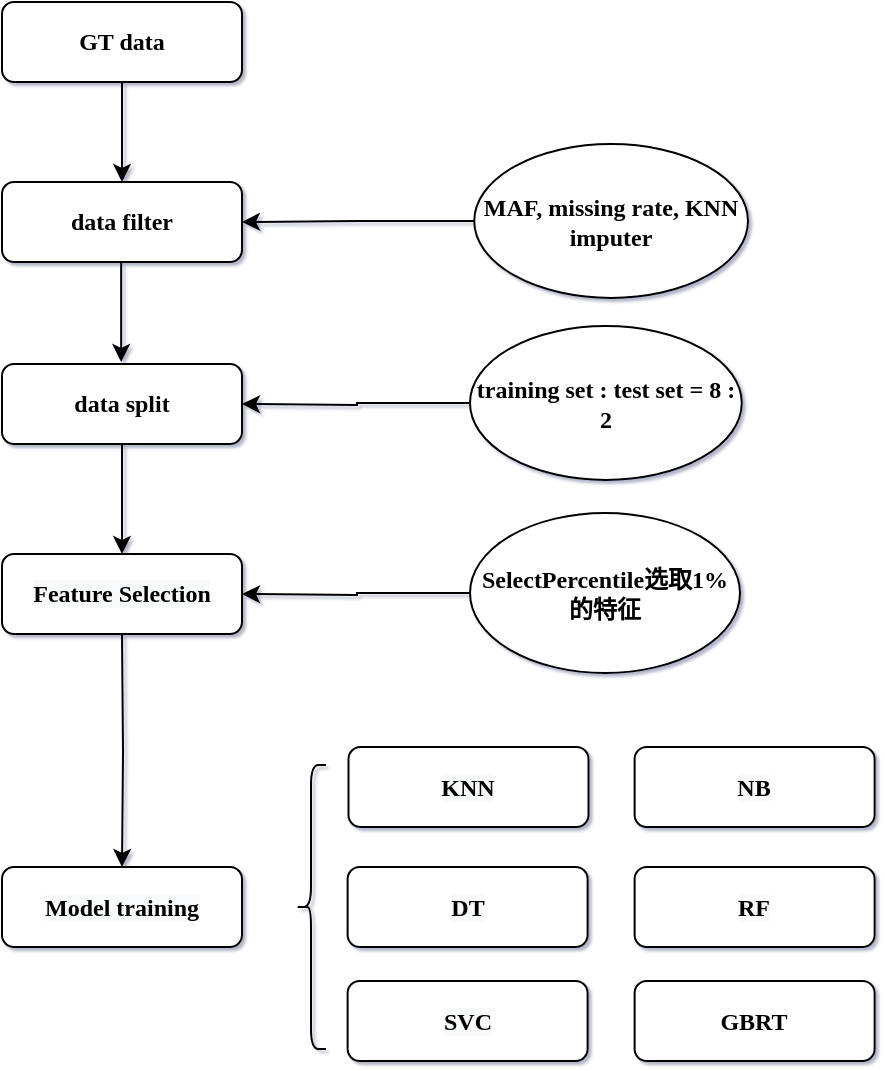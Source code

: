 <mxfile version="20.4.0" type="github">
  <diagram id="C5RBs43oDa-KdzZeNtuy" name="Page-1">
    <mxGraphModel dx="1385" dy="667" grid="0" gridSize="10" guides="1" tooltips="1" connect="1" arrows="1" fold="1" page="1" pageScale="1" pageWidth="827" pageHeight="1169" math="0" shadow="1">
      <root>
        <mxCell id="WIyWlLk6GJQsqaUBKTNV-0" />
        <mxCell id="WIyWlLk6GJQsqaUBKTNV-1" parent="WIyWlLk6GJQsqaUBKTNV-0" />
        <mxCell id="6ISwpYmpRPyFx55nGUDn-3" value="" style="edgeStyle=orthogonalEdgeStyle;rounded=0;orthogonalLoop=1;jettySize=auto;html=1;fontSize=10;fontStyle=1;fontFamily=Times New Roman;" edge="1" parent="WIyWlLk6GJQsqaUBKTNV-1" source="WIyWlLk6GJQsqaUBKTNV-3">
          <mxGeometry relative="1" as="geometry">
            <mxPoint x="218" y="125" as="targetPoint" />
          </mxGeometry>
        </mxCell>
        <mxCell id="WIyWlLk6GJQsqaUBKTNV-3" value="GT data" style="rounded=1;whiteSpace=wrap;html=1;fontSize=12;glass=0;strokeWidth=1;shadow=0;fontStyle=1;fontFamily=Times New Roman;" parent="WIyWlLk6GJQsqaUBKTNV-1" vertex="1">
          <mxGeometry x="158" y="35" width="120" height="40" as="geometry" />
        </mxCell>
        <mxCell id="6ISwpYmpRPyFx55nGUDn-2" value="" style="edgeStyle=orthogonalEdgeStyle;rounded=0;orthogonalLoop=1;jettySize=auto;html=1;fontSize=10;exitX=0.5;exitY=1;exitDx=0;exitDy=0;entryX=0.5;entryY=0;entryDx=0;entryDy=0;fontStyle=1;fontFamily=Times New Roman;" edge="1" parent="WIyWlLk6GJQsqaUBKTNV-1" source="6ISwpYmpRPyFx55nGUDn-10" target="6ISwpYmpRPyFx55nGUDn-5">
          <mxGeometry relative="1" as="geometry">
            <mxPoint x="248" y="302" as="sourcePoint" />
            <mxPoint x="218" y="346" as="targetPoint" />
          </mxGeometry>
        </mxCell>
        <mxCell id="6ISwpYmpRPyFx55nGUDn-0" value="" style="edgeStyle=orthogonalEdgeStyle;rounded=0;orthogonalLoop=1;jettySize=auto;html=1;fontSize=10;exitX=0;exitY=0.5;exitDx=0;exitDy=0;exitPerimeter=0;fontStyle=1;fontFamily=Times New Roman;" edge="1" parent="WIyWlLk6GJQsqaUBKTNV-1" source="6ISwpYmpRPyFx55nGUDn-14">
          <mxGeometry relative="1" as="geometry">
            <mxPoint x="356" y="331" as="sourcePoint" />
            <mxPoint x="278" y="331" as="targetPoint" />
          </mxGeometry>
        </mxCell>
        <mxCell id="6ISwpYmpRPyFx55nGUDn-1" value="" style="edgeStyle=orthogonalEdgeStyle;rounded=0;orthogonalLoop=1;jettySize=auto;html=1;fontSize=10;entryX=0.5;entryY=0;entryDx=0;entryDy=0;fontStyle=1;fontFamily=Times New Roman;" edge="1" parent="WIyWlLk6GJQsqaUBKTNV-1" target="6ISwpYmpRPyFx55nGUDn-18">
          <mxGeometry relative="1" as="geometry">
            <mxPoint x="218" y="351" as="sourcePoint" />
            <mxPoint x="218" y="411" as="targetPoint" />
          </mxGeometry>
        </mxCell>
        <mxCell id="6ISwpYmpRPyFx55nGUDn-5" value="&lt;span style=&quot;color: rgb(0, 0, 0); font-size: 12px; font-style: normal; font-variant-ligatures: normal; font-variant-caps: normal; letter-spacing: normal; orphans: 2; text-align: center; text-indent: 0px; text-transform: none; widows: 2; word-spacing: 0px; -webkit-text-stroke-width: 0px; background-color: rgb(248, 249, 250); text-decoration-thickness: initial; text-decoration-style: initial; text-decoration-color: initial; float: none; display: inline !important;&quot;&gt;Feature Selection&lt;/span&gt;" style="rounded=1;whiteSpace=wrap;html=1;fontSize=10;fontStyle=1;fontFamily=Times New Roman;" vertex="1" parent="WIyWlLk6GJQsqaUBKTNV-1">
          <mxGeometry x="158" y="311" width="120" height="40" as="geometry" />
        </mxCell>
        <mxCell id="6ISwpYmpRPyFx55nGUDn-6" value="data filter" style="rounded=1;whiteSpace=wrap;html=1;fontSize=12;glass=0;strokeWidth=1;shadow=0;fontStyle=1;fontFamily=Times New Roman;" vertex="1" parent="WIyWlLk6GJQsqaUBKTNV-1">
          <mxGeometry x="158" y="125" width="120" height="40" as="geometry" />
        </mxCell>
        <mxCell id="6ISwpYmpRPyFx55nGUDn-9" value="" style="edgeStyle=orthogonalEdgeStyle;rounded=0;orthogonalLoop=1;jettySize=auto;html=1;fontSize=10;fontStyle=1;fontFamily=Times New Roman;" edge="1" parent="WIyWlLk6GJQsqaUBKTNV-1" source="6ISwpYmpRPyFx55nGUDn-7" target="6ISwpYmpRPyFx55nGUDn-6">
          <mxGeometry relative="1" as="geometry" />
        </mxCell>
        <mxCell id="6ISwpYmpRPyFx55nGUDn-7" value="MAF, missing rate, KNN imputer" style="ellipse;whiteSpace=wrap;html=1;rounded=1;glass=0;strokeWidth=1;shadow=0;fontStyle=1;fontFamily=Times New Roman;" vertex="1" parent="WIyWlLk6GJQsqaUBKTNV-1">
          <mxGeometry x="394.12" y="106" width="136.88" height="77" as="geometry" />
        </mxCell>
        <mxCell id="6ISwpYmpRPyFx55nGUDn-10" value="data split" style="rounded=1;whiteSpace=wrap;html=1;fontSize=12;glass=0;strokeWidth=1;shadow=0;fontStyle=1;fontFamily=Times New Roman;" vertex="1" parent="WIyWlLk6GJQsqaUBKTNV-1">
          <mxGeometry x="158" y="216" width="120" height="40" as="geometry" />
        </mxCell>
        <mxCell id="6ISwpYmpRPyFx55nGUDn-11" value="" style="edgeStyle=orthogonalEdgeStyle;rounded=0;orthogonalLoop=1;jettySize=auto;html=1;fontSize=10;fontStyle=1;fontFamily=Times New Roman;" edge="1" parent="WIyWlLk6GJQsqaUBKTNV-1">
          <mxGeometry relative="1" as="geometry">
            <mxPoint x="217.58" y="165" as="sourcePoint" />
            <mxPoint x="217.58" y="215" as="targetPoint" />
          </mxGeometry>
        </mxCell>
        <mxCell id="6ISwpYmpRPyFx55nGUDn-12" value="" style="edgeStyle=orthogonalEdgeStyle;rounded=0;orthogonalLoop=1;jettySize=auto;html=1;fontSize=10;fontStyle=1;fontFamily=Times New Roman;" edge="1" source="6ISwpYmpRPyFx55nGUDn-13" parent="WIyWlLk6GJQsqaUBKTNV-1">
          <mxGeometry relative="1" as="geometry">
            <mxPoint x="278" y="236.0" as="targetPoint" />
          </mxGeometry>
        </mxCell>
        <mxCell id="6ISwpYmpRPyFx55nGUDn-13" value="&lt;p&gt;&lt;span style=&quot;&quot;&gt;&lt;font style=&quot;font-size: 12px;&quot;&gt;training set : test set = 8 : 2&lt;/font&gt;&lt;/span&gt;&lt;/p&gt;" style="ellipse;whiteSpace=wrap;html=1;rounded=1;glass=0;strokeWidth=1;shadow=0;fontStyle=1;fontFamily=Times New Roman;" vertex="1" parent="WIyWlLk6GJQsqaUBKTNV-1">
          <mxGeometry x="392" y="197" width="135.88" height="77" as="geometry" />
        </mxCell>
        <mxCell id="6ISwpYmpRPyFx55nGUDn-14" value="&lt;font style=&quot;font-size: 12px;&quot;&gt;&lt;span style=&quot;&quot;&gt;SelectPercentile&lt;/span&gt;&lt;span style=&quot;&quot;&gt;选取&lt;/span&gt;&lt;span style=&quot;&quot;&gt;1%&lt;/span&gt;&lt;span style=&quot;&quot;&gt;的特征&lt;/span&gt;&lt;/font&gt;" style="ellipse;whiteSpace=wrap;html=1;fontSize=12;fontStyle=1;fontFamily=Times New Roman;" vertex="1" parent="WIyWlLk6GJQsqaUBKTNV-1">
          <mxGeometry x="392" y="290.5" width="135" height="80" as="geometry" />
        </mxCell>
        <mxCell id="6ISwpYmpRPyFx55nGUDn-18" value="&lt;span style=&quot;color: rgb(0, 0, 0); font-size: 12px; font-style: normal; font-variant-ligatures: normal; font-variant-caps: normal; letter-spacing: normal; orphans: 2; text-align: center; text-indent: 0px; text-transform: none; widows: 2; word-spacing: 0px; -webkit-text-stroke-width: 0px; background-color: rgb(248, 249, 250); text-decoration-thickness: initial; text-decoration-style: initial; text-decoration-color: initial; float: none; display: inline !important;&quot;&gt;Model training&lt;/span&gt;" style="rounded=1;whiteSpace=wrap;html=1;fontSize=10;fontStyle=1;fontFamily=Times New Roman;" vertex="1" parent="WIyWlLk6GJQsqaUBKTNV-1">
          <mxGeometry x="158" y="467.5" width="120" height="40" as="geometry" />
        </mxCell>
        <mxCell id="6ISwpYmpRPyFx55nGUDn-20" value="&lt;span style=&quot;font-size: 12px;&quot;&gt;GBRT&lt;/span&gt;" style="rounded=1;whiteSpace=wrap;html=1;fontSize=10;fontStyle=1;fontFamily=Times New Roman;" vertex="1" parent="WIyWlLk6GJQsqaUBKTNV-1">
          <mxGeometry x="474.31" y="524.5" width="120" height="40" as="geometry" />
        </mxCell>
        <mxCell id="6ISwpYmpRPyFx55nGUDn-21" value="&lt;span style=&quot;color: rgb(0, 0, 0); font-size: 12px; font-style: normal; font-variant-ligatures: normal; font-variant-caps: normal; letter-spacing: normal; orphans: 2; text-align: center; text-indent: 0px; text-transform: none; widows: 2; word-spacing: 0px; -webkit-text-stroke-width: 0px; background-color: rgb(248, 249, 250); text-decoration-thickness: initial; text-decoration-style: initial; text-decoration-color: initial; float: none; display: inline !important;&quot;&gt;RF&lt;/span&gt;" style="rounded=1;whiteSpace=wrap;html=1;fontSize=10;fontStyle=1;fontFamily=Times New Roman;" vertex="1" parent="WIyWlLk6GJQsqaUBKTNV-1">
          <mxGeometry x="474.31" y="467.5" width="120" height="40" as="geometry" />
        </mxCell>
        <mxCell id="6ISwpYmpRPyFx55nGUDn-22" value="&lt;span style=&quot;color: rgb(0, 0, 0); font-size: 12px; font-style: normal; font-variant-ligatures: normal; font-variant-caps: normal; letter-spacing: normal; orphans: 2; text-align: center; text-indent: 0px; text-transform: none; widows: 2; word-spacing: 0px; -webkit-text-stroke-width: 0px; background-color: rgb(248, 249, 250); text-decoration-thickness: initial; text-decoration-style: initial; text-decoration-color: initial; float: none; display: inline !important;&quot;&gt;KNN&lt;/span&gt;" style="rounded=1;whiteSpace=wrap;html=1;fontSize=10;fontStyle=1;fontFamily=Times New Roman;" vertex="1" parent="WIyWlLk6GJQsqaUBKTNV-1">
          <mxGeometry x="331.25" y="407.5" width="120" height="40" as="geometry" />
        </mxCell>
        <mxCell id="6ISwpYmpRPyFx55nGUDn-23" value="&lt;span style=&quot;color: rgb(0, 0, 0); font-size: 12px; font-style: normal; font-variant-ligatures: normal; font-variant-caps: normal; letter-spacing: normal; orphans: 2; text-align: center; text-indent: 0px; text-transform: none; widows: 2; word-spacing: 0px; -webkit-text-stroke-width: 0px; background-color: rgb(248, 249, 250); text-decoration-thickness: initial; text-decoration-style: initial; text-decoration-color: initial; float: none; display: inline !important;&quot;&gt;NB&lt;/span&gt;" style="rounded=1;whiteSpace=wrap;html=1;fontSize=10;fontStyle=1;fontFamily=Times New Roman;" vertex="1" parent="WIyWlLk6GJQsqaUBKTNV-1">
          <mxGeometry x="474.31" y="407.5" width="120" height="40" as="geometry" />
        </mxCell>
        <mxCell id="6ISwpYmpRPyFx55nGUDn-24" value="&lt;span style=&quot;color: rgb(0, 0, 0); font-size: 12px; font-style: normal; font-variant-ligatures: normal; font-variant-caps: normal; letter-spacing: normal; orphans: 2; text-align: center; text-indent: 0px; text-transform: none; widows: 2; word-spacing: 0px; -webkit-text-stroke-width: 0px; background-color: rgb(248, 249, 250); text-decoration-thickness: initial; text-decoration-style: initial; text-decoration-color: initial; float: none; display: inline !important;&quot;&gt;DT&lt;/span&gt;" style="rounded=1;whiteSpace=wrap;html=1;fontSize=10;fontStyle=1;fontFamily=Times New Roman;" vertex="1" parent="WIyWlLk6GJQsqaUBKTNV-1">
          <mxGeometry x="330.81" y="467.5" width="120" height="40" as="geometry" />
        </mxCell>
        <mxCell id="6ISwpYmpRPyFx55nGUDn-25" value="&lt;span style=&quot;color: rgb(0, 0, 0); font-size: 12px; font-style: normal; font-variant-ligatures: normal; font-variant-caps: normal; letter-spacing: normal; orphans: 2; text-align: center; text-indent: 0px; text-transform: none; widows: 2; word-spacing: 0px; -webkit-text-stroke-width: 0px; background-color: rgb(248, 249, 250); text-decoration-thickness: initial; text-decoration-style: initial; text-decoration-color: initial; float: none; display: inline !important;&quot;&gt;SVC&lt;/span&gt;" style="rounded=1;whiteSpace=wrap;html=1;fontSize=10;fontStyle=1;fontFamily=Times New Roman;" vertex="1" parent="WIyWlLk6GJQsqaUBKTNV-1">
          <mxGeometry x="330.81" y="524.5" width="120" height="40" as="geometry" />
        </mxCell>
        <mxCell id="6ISwpYmpRPyFx55nGUDn-26" value="" style="shape=curlyBracket;whiteSpace=wrap;html=1;rounded=1;fontSize=12;fontStyle=1;fontFamily=Times New Roman;" vertex="1" parent="WIyWlLk6GJQsqaUBKTNV-1">
          <mxGeometry x="305" y="416.5" width="15" height="142" as="geometry" />
        </mxCell>
      </root>
    </mxGraphModel>
  </diagram>
</mxfile>

